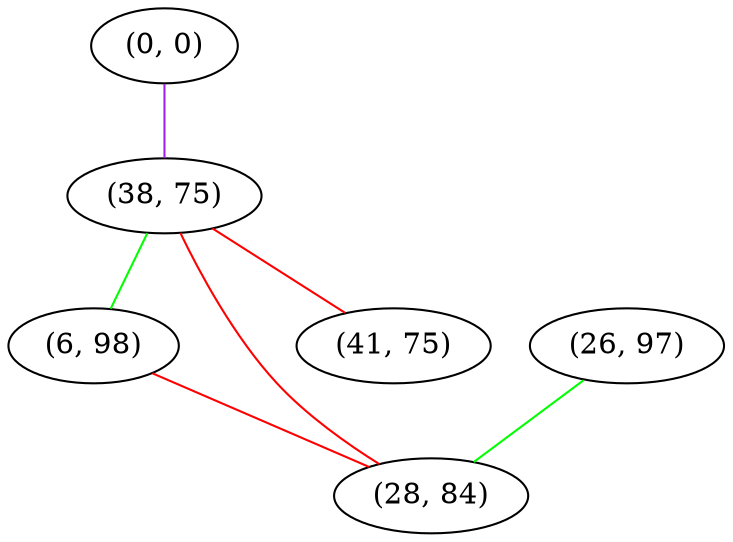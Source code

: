 graph "" {
"(0, 0)";
"(26, 97)";
"(38, 75)";
"(6, 98)";
"(28, 84)";
"(41, 75)";
"(0, 0)" -- "(38, 75)"  [color=purple, key=0, weight=4];
"(26, 97)" -- "(28, 84)"  [color=green, key=0, weight=2];
"(38, 75)" -- "(6, 98)"  [color=green, key=0, weight=2];
"(38, 75)" -- "(28, 84)"  [color=red, key=0, weight=1];
"(38, 75)" -- "(41, 75)"  [color=red, key=0, weight=1];
"(6, 98)" -- "(28, 84)"  [color=red, key=0, weight=1];
}
